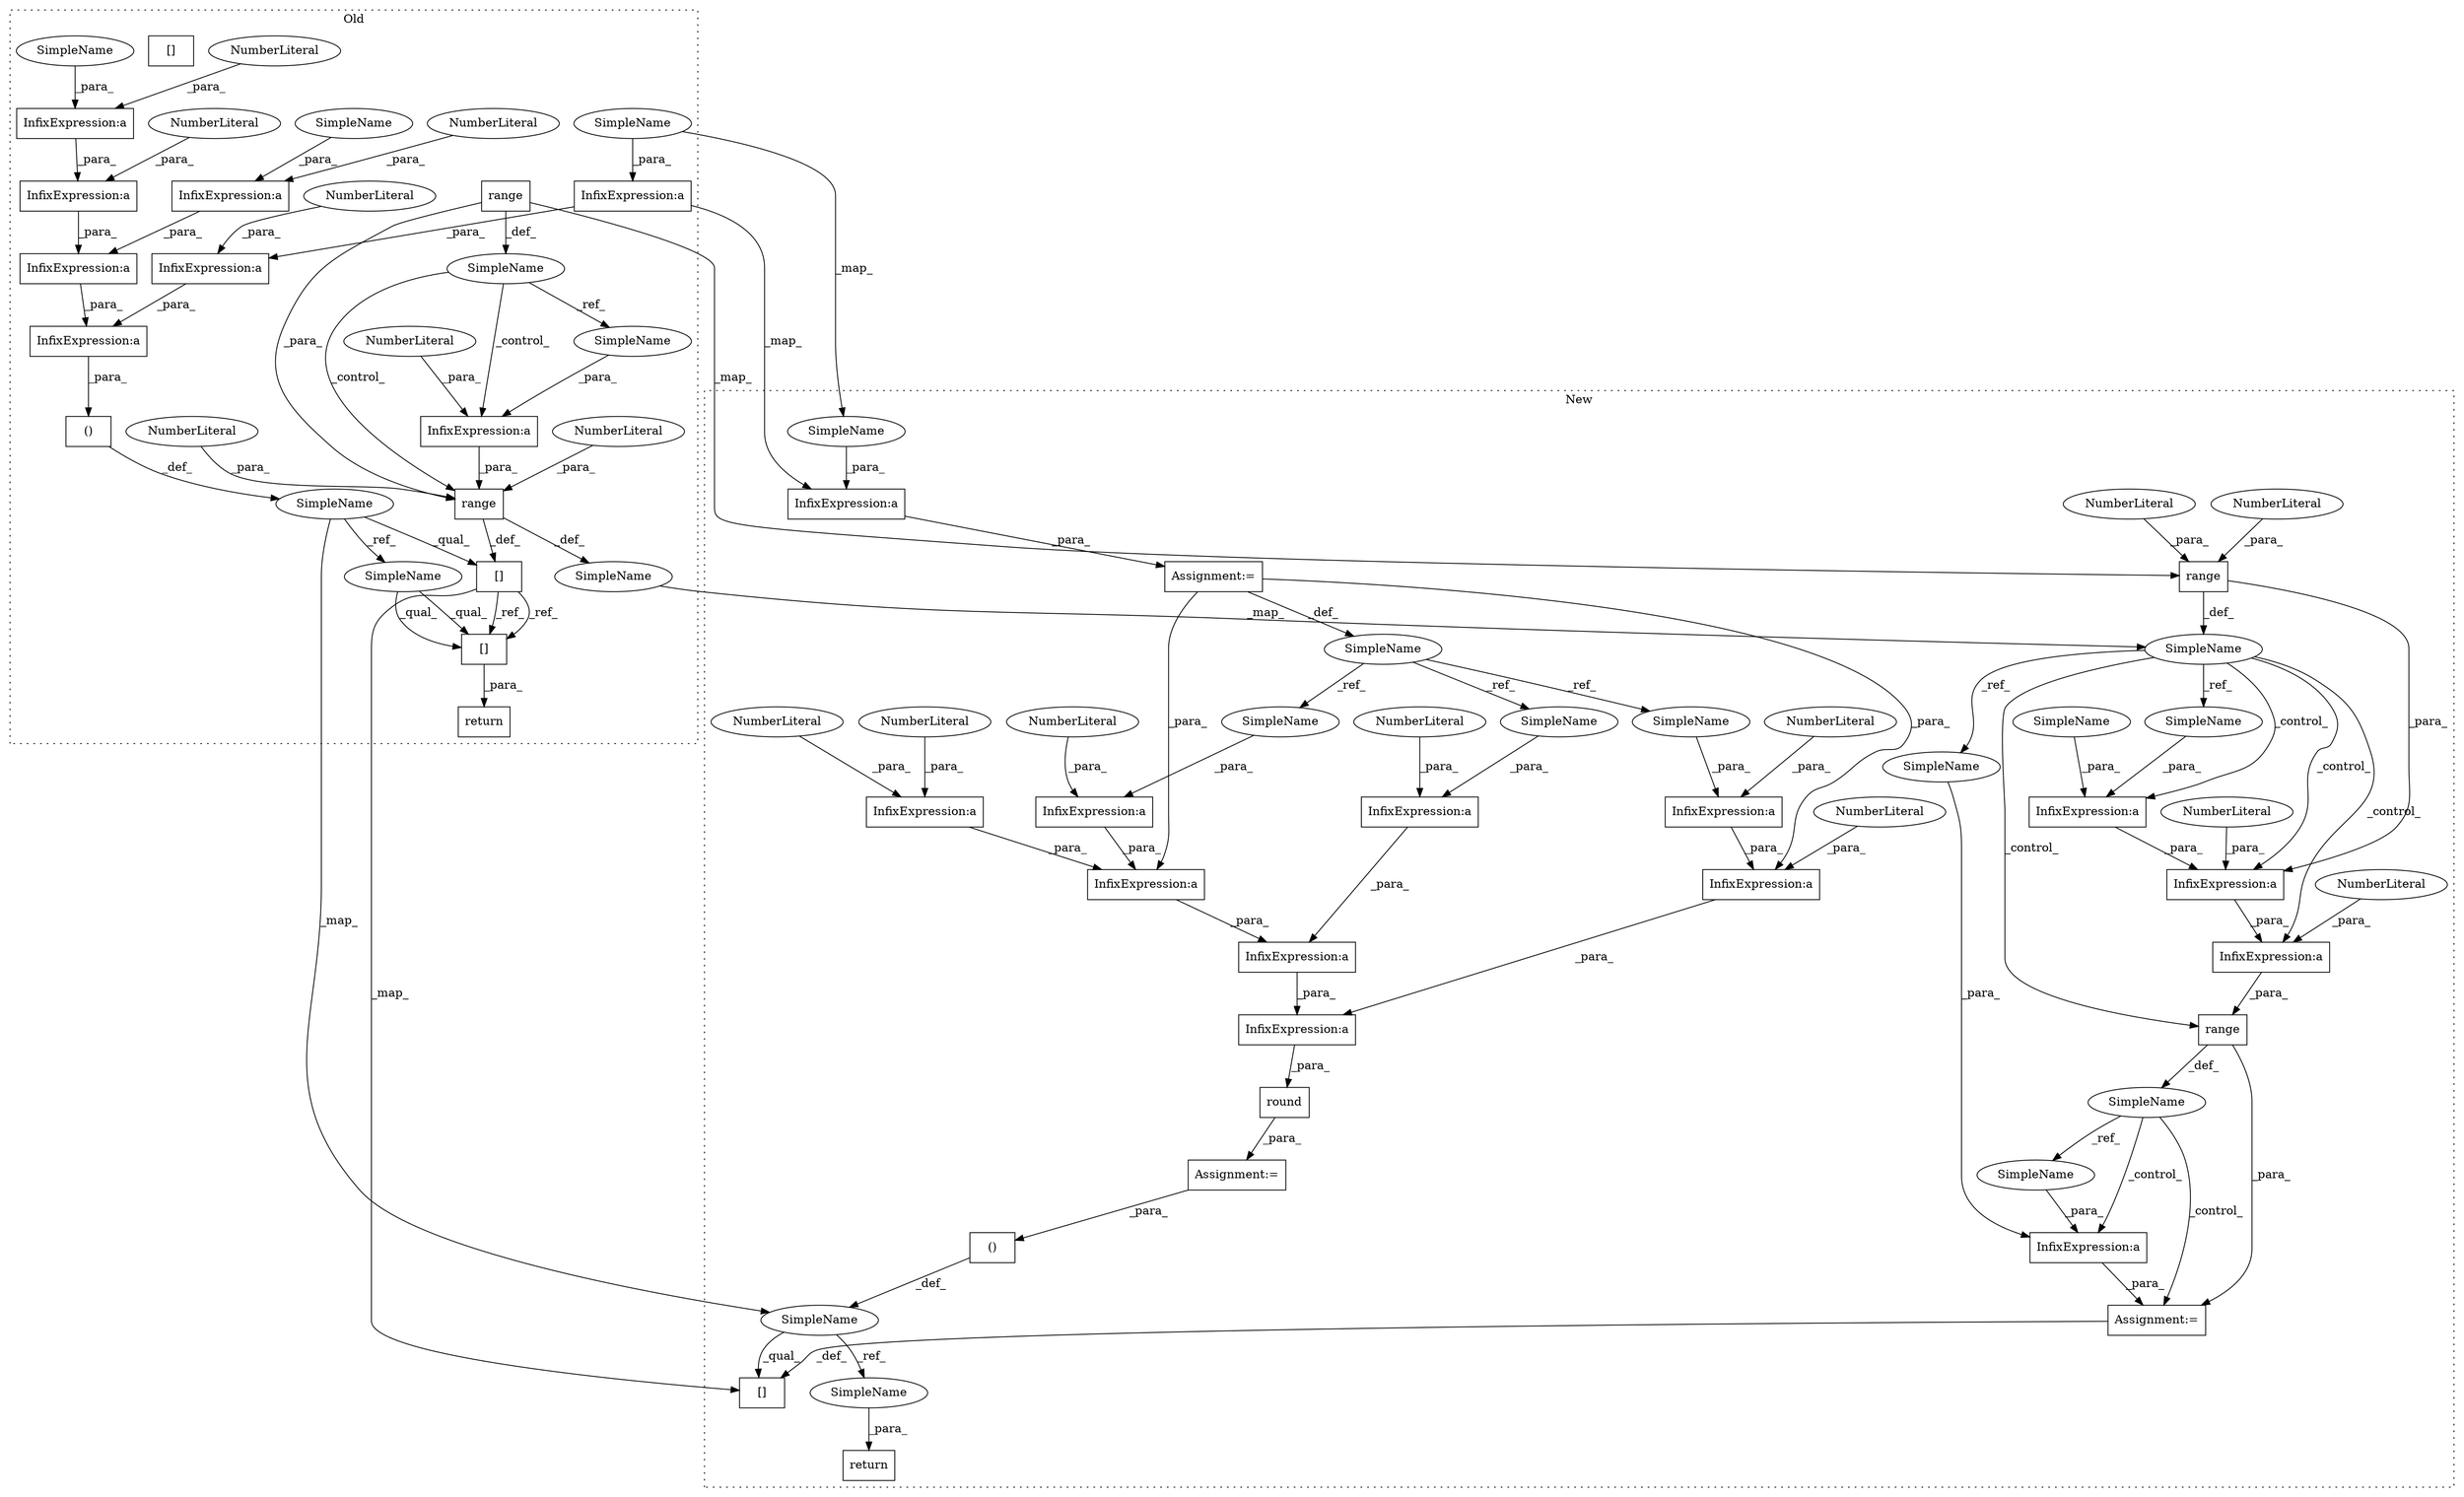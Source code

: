 digraph G {
subgraph cluster0 {
1 [label="return" a="41" s="8021" l="7" shape="box"];
5 [label="InfixExpression:a" a="27" s="7400" l="3" shape="box"];
6 [label="NumberLiteral" a="34" s="7403" l="1" shape="ellipse"];
10 [label="InfixExpression:a" a="27" s="7405" l="3" shape="box"];
11 [label="NumberLiteral" a="34" s="7408" l="1" shape="ellipse"];
12 [label="[]" a="2" s="7747,7796" l="13,2" shape="box"];
15 [label="InfixExpression:a" a="27" s="7383" l="3" shape="box"];
17 [label="()" a="106" s="7340" l="99" shape="box"];
18 [label="InfixExpression:a" a="27" s="7378" l="3" shape="box"];
19 [label="InfixExpression:a" a="27" s="7433" l="3" shape="box"];
22 [label="InfixExpression:a" a="27" s="7630" l="3" shape="box"];
25 [label="InfixExpression:a" a="27" s="7411" l="3" shape="box"];
32 [label="NumberLiteral" a="34" s="7381" l="1" shape="ellipse"];
35 [label="[]" a="2" s="8028,8088" l="7,2" shape="box"];
38 [label="NumberLiteral" a="34" s="7436" l="1" shape="ellipse"];
40 [label="NumberLiteral" a="34" s="7633" l="1" shape="ellipse"];
42 [label="range" a="32" s="7523,7545" l="6,1" shape="box"];
45 [label="InfixExpression:a" a="27" s="7417" l="3" shape="box"];
48 [label="SimpleName" a="42" s="7617" l="1" shape="ellipse"];
50 [label="SimpleName" a="42" s="7321" l="1" shape="ellipse"];
51 [label="range" a="32" s="7621,7636" l="6,1" shape="box"];
52 [label="NumberLiteral" a="34" s="7627" l="1" shape="ellipse"];
53 [label="NumberLiteral" a="34" s="7635" l="1" shape="ellipse"];
57 [label="SimpleName" a="42" s="7519" l="1" shape="ellipse"];
62 [label="SimpleName" a="42" s="7366" l="12" shape="ellipse"];
63 [label="SimpleName" a="42" s="7388" l="12" shape="ellipse"];
64 [label="SimpleName" a="42" s="7420" l="12" shape="ellipse"];
65 [label="SimpleName" a="42" s="8028" l="1" shape="ellipse"];
69 [label="[]" a="2" s="8028,8088" l="7,2" shape="box"];
72 [label="SimpleName" a="42" s="7629" l="1" shape="ellipse"];
label = "Old";
style="dotted";
}
subgraph cluster1 {
2 [label="round" a="32" s="8285,8340" l="6,1" shape="box"];
3 [label="return" a="41" s="9016" l="7" shape="box"];
4 [label="InfixExpression:a" a="27" s="8330" l="3" shape="box"];
7 [label="NumberLiteral" a="34" s="8329" l="1" shape="ellipse"];
8 [label="InfixExpression:a" a="27" s="8335" l="3" shape="box"];
9 [label="NumberLiteral" a="34" s="8338" l="1" shape="ellipse"];
13 [label="[]" a="2" s="8742,8791" l="13,2" shape="box"];
14 [label="InfixExpression:a" a="27" s="8324" l="3" shape="box"];
16 [label="()" a="106" s="8366" l="26" shape="box"];
20 [label="InfixExpression:a" a="27" s="8318" l="3" shape="box"];
21 [label="InfixExpression:a" a="27" s="8307" l="3" shape="box"];
23 [label="InfixExpression:a" a="27" s="8302" l="3" shape="box"];
24 [label="InfixExpression:a" a="27" s="8295" l="3" shape="box"];
26 [label="InfixExpression:a" a="27" s="8629" l="3" shape="box"];
27 [label="InfixExpression:a" a="27" s="8608" l="3" shape="box"];
28 [label="InfixExpression:a" a="27" s="8313" l="3" shape="box"];
29 [label="InfixExpression:a" a="27" s="8598" l="3" shape="box"];
30 [label="InfixExpression:a" a="27" s="8603" l="3" shape="box"];
31 [label="NumberLiteral" a="34" s="8298" l="3" shape="ellipse"];
33 [label="NumberLiteral" a="34" s="8321" l="1" shape="ellipse"];
34 [label="NumberLiteral" a="34" s="8294" l="1" shape="ellipse"];
36 [label="NumberLiteral" a="34" s="8310" l="1" shape="ellipse"];
37 [label="NumberLiteral" a="34" s="8606" l="1" shape="ellipse"];
39 [label="NumberLiteral" a="34" s="8611" l="1" shape="ellipse"];
41 [label="range" a="32" s="8476,8502" l="6,1" shape="box"];
43 [label="NumberLiteral" a="34" s="8482" l="1" shape="ellipse"];
44 [label="NumberLiteral" a="34" s="8501" l="1" shape="ellipse"];
46 [label="InfixExpression:a" a="27" s="8264" l="3" shape="box"];
47 [label="SimpleName" a="42" s="8472" l="1" shape="ellipse"];
49 [label="SimpleName" a="42" s="8347" l="1" shape="ellipse"];
54 [label="range" a="32" s="8578,8612" l="6,1" shape="box"];
55 [label="SimpleName" a="42" s="8249" l="1" shape="ellipse"];
56 [label="SimpleName" a="42" s="8574" l="1" shape="ellipse"];
58 [label="Assignment:=" a="7" s="8278" l="1" shape="box"];
59 [label="Assignment:=" a="7" s="8250" l="1" shape="box"];
60 [label="Assignment:=" a="7" s="8626" l="1" shape="box"];
61 [label="SimpleName" a="42" s="8628" l="1" shape="ellipse"];
66 [label="SimpleName" a="42" s="8601" l="1" shape="ellipse"];
67 [label="SimpleName" a="42" s="8632" l="1" shape="ellipse"];
68 [label="SimpleName" a="42" s="9023" l="1" shape="ellipse"];
70 [label="SimpleName" a="42" s="8252" l="12" shape="ellipse"];
71 [label="SimpleName" a="42" s="8586" l="12" shape="ellipse"];
73 [label="SimpleName" a="42" s="8317" l="1" shape="ellipse"];
74 [label="SimpleName" a="42" s="8306" l="1" shape="ellipse"];
75 [label="SimpleName" a="42" s="8333" l="1" shape="ellipse"];
label = "New";
style="dotted";
}
2 -> 58 [label="_para_"];
4 -> 8 [label="_para_"];
5 -> 10 [label="_para_"];
6 -> 5 [label="_para_"];
7 -> 4 [label="_para_"];
8 -> 14 [label="_para_"];
9 -> 8 [label="_para_"];
10 -> 15 [label="_para_"];
11 -> 10 [label="_para_"];
12 -> 13 [label="_map_"];
12 -> 69 [label="_ref_"];
12 -> 69 [label="_ref_"];
14 -> 2 [label="_para_"];
15 -> 25 [label="_para_"];
16 -> 49 [label="_def_"];
17 -> 50 [label="_def_"];
18 -> 15 [label="_para_"];
19 -> 25 [label="_para_"];
20 -> 28 [label="_para_"];
21 -> 23 [label="_para_"];
22 -> 51 [label="_para_"];
23 -> 28 [label="_para_"];
24 -> 23 [label="_para_"];
25 -> 17 [label="_para_"];
26 -> 60 [label="_para_"];
27 -> 54 [label="_para_"];
28 -> 14 [label="_para_"];
29 -> 30 [label="_para_"];
30 -> 27 [label="_para_"];
31 -> 24 [label="_para_"];
32 -> 18 [label="_para_"];
33 -> 20 [label="_para_"];
34 -> 24 [label="_para_"];
36 -> 21 [label="_para_"];
37 -> 30 [label="_para_"];
38 -> 19 [label="_para_"];
39 -> 27 [label="_para_"];
40 -> 22 [label="_para_"];
41 -> 30 [label="_para_"];
41 -> 47 [label="_def_"];
42 -> 51 [label="_para_"];
42 -> 57 [label="_def_"];
42 -> 41 [label="_map_"];
43 -> 41 [label="_para_"];
44 -> 41 [label="_para_"];
45 -> 19 [label="_para_"];
45 -> 46 [label="_map_"];
46 -> 59 [label="_para_"];
47 -> 30 [label="_control_"];
47 -> 27 [label="_control_"];
47 -> 54 [label="_control_"];
47 -> 66 [label="_ref_"];
47 -> 29 [label="_control_"];
47 -> 67 [label="_ref_"];
48 -> 47 [label="_map_"];
49 -> 13 [label="_qual_"];
49 -> 68 [label="_ref_"];
50 -> 65 [label="_ref_"];
50 -> 12 [label="_qual_"];
50 -> 49 [label="_map_"];
51 -> 12 [label="_def_"];
51 -> 48 [label="_def_"];
52 -> 51 [label="_para_"];
53 -> 51 [label="_para_"];
54 -> 60 [label="_para_"];
54 -> 56 [label="_def_"];
55 -> 74 [label="_ref_"];
55 -> 73 [label="_ref_"];
55 -> 75 [label="_ref_"];
56 -> 61 [label="_ref_"];
56 -> 26 [label="_control_"];
56 -> 60 [label="_control_"];
57 -> 51 [label="_control_"];
57 -> 72 [label="_ref_"];
57 -> 22 [label="_control_"];
58 -> 16 [label="_para_"];
59 -> 8 [label="_para_"];
59 -> 55 [label="_def_"];
59 -> 23 [label="_para_"];
60 -> 13 [label="_def_"];
61 -> 26 [label="_para_"];
62 -> 18 [label="_para_"];
63 -> 5 [label="_para_"];
64 -> 70 [label="_map_"];
64 -> 45 [label="_para_"];
65 -> 69 [label="_qual_"];
65 -> 69 [label="_qual_"];
66 -> 29 [label="_para_"];
67 -> 26 [label="_para_"];
68 -> 3 [label="_para_"];
69 -> 1 [label="_para_"];
70 -> 46 [label="_para_"];
71 -> 29 [label="_para_"];
72 -> 22 [label="_para_"];
73 -> 20 [label="_para_"];
74 -> 21 [label="_para_"];
75 -> 4 [label="_para_"];
}